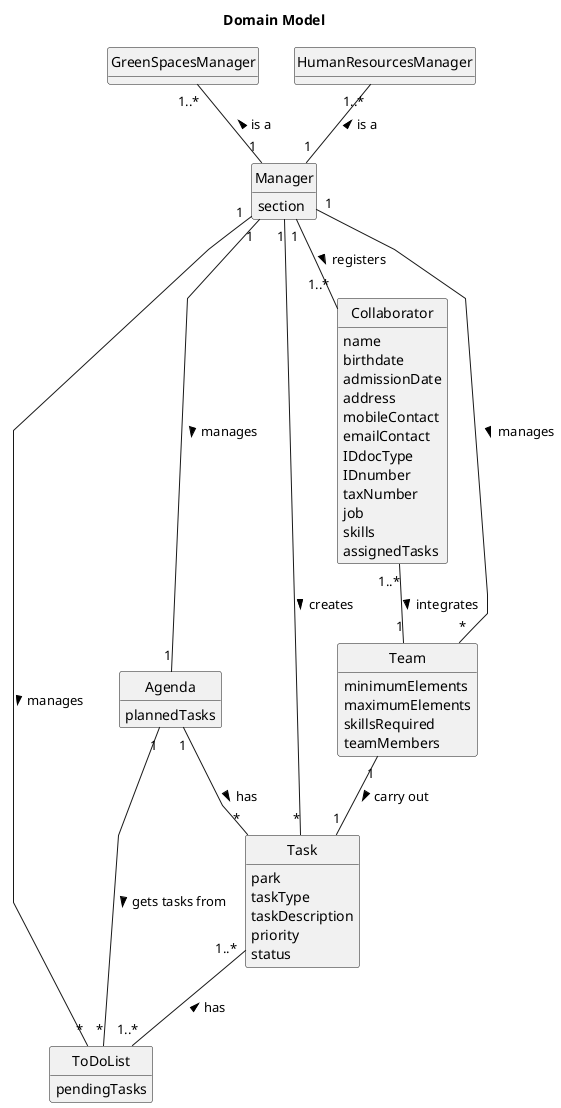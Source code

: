 @startuml
'skinparam monochrome true
skinparam packageStyle rectangle
skinparam shadowing false
skinparam linetype polyline
'left to right direction
skinparam classAttributeIconSize 0
hide circle
hide methods

title Domain Model


class Collaborator {
    name
    birthdate
    admissionDate
    address
    mobileContact
    emailContact
    IDdocType
    IDnumber
    taxNumber
    job
    skills
    assignedTasks

}

class Manager {
    section
}

class HumanResourcesManager {

}

class GreenSpacesManager {

}






class Agenda {
    plannedTasks
}


class Task {
    park
    taskType
    taskDescription
    priority
    status

}

class ToDoList{
    pendingTasks
}

class Team {
    minimumElements
    maximumElements
    skillsRequired
    teamMembers
}





Manager "1" -- "1..*" Collaborator: registers >
Manager "1" -- "1" Agenda: manages >
Manager "1" -- "*" ToDoList: manages >
Manager "1" -- "*" Task: creates >
Manager "1" -- "*" Team: manages >
Manager "1" --up "1..*" HumanResourcesManager: is a >
Manager "1" --up "1..*" GreenSpacesManager: is a >

Agenda "1" -- "*" ToDoList: gets tasks from >
Agenda "1" -- "*" Task: has >
Task "1..*" -- "1..*" ToDoList: has <

Team "1" -- "1" Task: carry out >

Collaborator "1..*" -- "1" Team: integrates >



@enduml